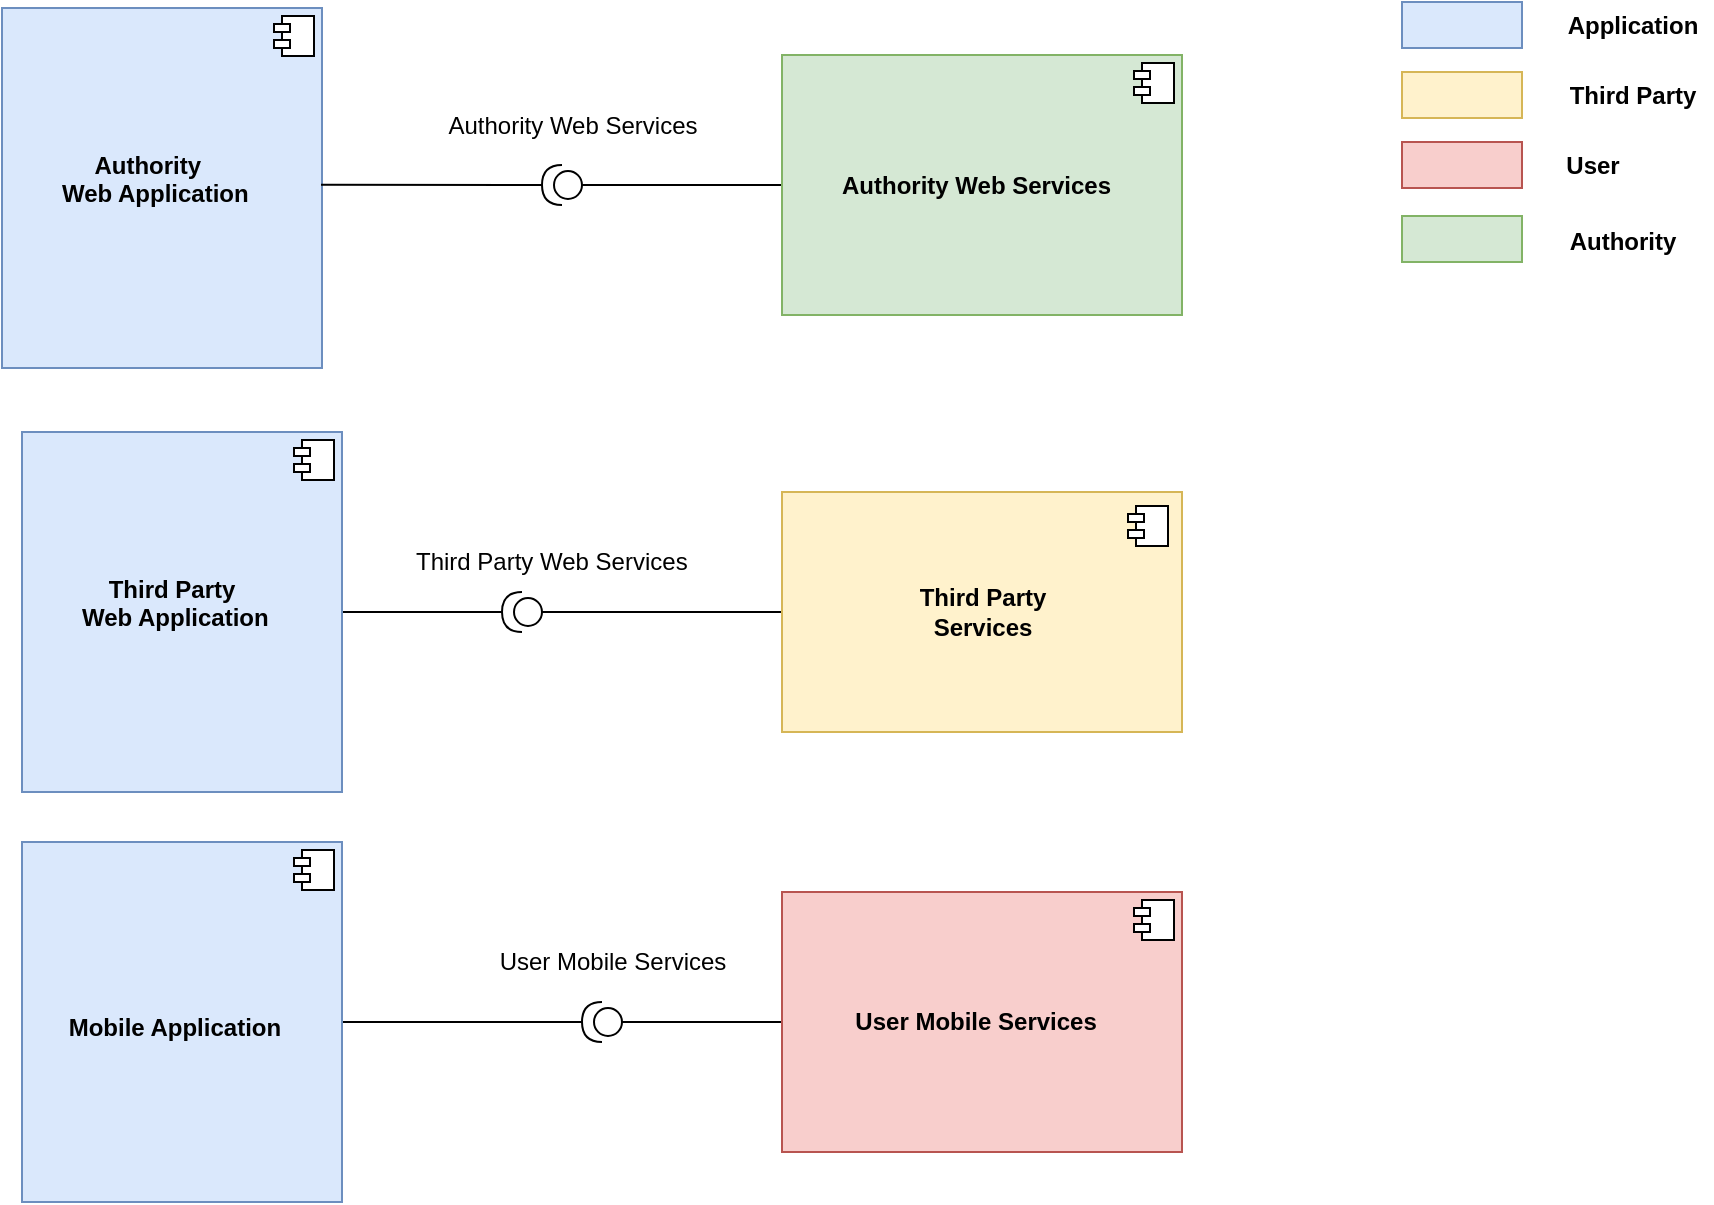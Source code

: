 <mxfile version="12.3.2" type="device" pages="1"><diagram name="Page-1" id="5f0bae14-7c28-e335-631c-24af17079c00"><mxGraphModel dx="281" dy="209" grid="1" gridSize="10" guides="1" tooltips="1" connect="1" arrows="1" fold="1" page="1" pageScale="1" pageWidth="1100" pageHeight="850" background="#ffffff" math="0" shadow="0"><root><mxCell id="0"/><mxCell id="1" parent="0"/><mxCell id="bUiO3ebpMby10QBvk6RA-2" value="&lt;br&gt;&lt;br&gt;&lt;br&gt;&lt;br&gt;&lt;b&gt;&lt;br&gt;&lt;/b&gt;&lt;b&gt;&amp;nbsp; &amp;nbsp; &amp;nbsp; &amp;nbsp; &amp;nbsp; &amp;nbsp; &amp;nbsp; Authority&lt;br&gt;&amp;nbsp; &amp;nbsp; &amp;nbsp; &amp;nbsp; &amp;nbsp;Web Application&lt;/b&gt;" style="align=left;overflow=fill;html=1;fillColor=#dae8fc;strokeColor=#6c8ebf;" parent="1" vertex="1"><mxGeometry x="10" y="53" width="160" height="180" as="geometry"/></mxCell><mxCell id="bUiO3ebpMby10QBvk6RA-3" value="" style="shape=component;jettyWidth=8;jettyHeight=4;" parent="bUiO3ebpMby10QBvk6RA-2" vertex="1"><mxGeometry x="1" width="20" height="20" relative="1" as="geometry"><mxPoint x="-24" y="4" as="offset"/></mxGeometry></mxCell><mxCell id="bUiO3ebpMby10QBvk6RA-6" style="edgeStyle=orthogonalEdgeStyle;rounded=0;orthogonalLoop=1;jettySize=auto;html=1;endArrow=none;endFill=0;" parent="1" source="bUiO3ebpMby10QBvk6RA-4" target="bUiO3ebpMby10QBvk6RA-7" edge="1"><mxGeometry relative="1" as="geometry"><mxPoint x="310" y="560" as="targetPoint"/></mxGeometry></mxCell><mxCell id="bUiO3ebpMby10QBvk6RA-4" value="&lt;br&gt;&lt;br&gt;&lt;br&gt;&lt;br&gt;&lt;b&gt;&lt;br&gt;&lt;br&gt;&amp;nbsp; &amp;nbsp; &amp;nbsp; &amp;nbsp;Mobile Application&lt;br&gt;&lt;/b&gt;" style="align=left;overflow=fill;html=1;fillColor=#dae8fc;strokeColor=#6c8ebf;" parent="1" vertex="1"><mxGeometry x="20" y="470" width="160" height="180" as="geometry"/></mxCell><mxCell id="bUiO3ebpMby10QBvk6RA-5" value="" style="shape=component;jettyWidth=8;jettyHeight=4;" parent="bUiO3ebpMby10QBvk6RA-4" vertex="1"><mxGeometry x="1" width="20" height="20" relative="1" as="geometry"><mxPoint x="-24" y="4" as="offset"/></mxGeometry></mxCell><mxCell id="bUiO3ebpMby10QBvk6RA-17" value="" style="edgeStyle=orthogonalEdgeStyle;rounded=0;orthogonalLoop=1;jettySize=auto;html=1;endArrow=none;endFill=0;" parent="1" source="bUiO3ebpMby10QBvk6RA-7" edge="1"><mxGeometry relative="1" as="geometry"><mxPoint x="400" y="560" as="targetPoint"/></mxGeometry></mxCell><mxCell id="bUiO3ebpMby10QBvk6RA-7" value="" style="shape=providedRequiredInterface;html=1;verticalLabelPosition=bottom;rotation=180;" parent="1" vertex="1"><mxGeometry x="300" y="550" width="20" height="20" as="geometry"/></mxCell><mxCell id="bUiO3ebpMby10QBvk6RA-8" value="User Mobile Services" style="text;html=1;align=center;verticalAlign=middle;resizable=0;points=[];;autosize=1;" parent="1" vertex="1"><mxGeometry x="250" y="520" width="130" height="20" as="geometry"/></mxCell><mxCell id="bUiO3ebpMby10QBvk6RA-12" value="" style="shape=providedRequiredInterface;html=1;verticalLabelPosition=bottom;rotation=180;" parent="1" vertex="1"><mxGeometry x="280" y="131.5" width="20" height="20" as="geometry"/></mxCell><mxCell id="bUiO3ebpMby10QBvk6RA-13" value="Authority Web Services" style="text;html=1;align=center;verticalAlign=middle;resizable=0;points=[];;autosize=1;" parent="1" vertex="1"><mxGeometry x="225" y="101.5" width="140" height="20" as="geometry"/></mxCell><mxCell id="lLFHwgU8RG5AO8-KGOBB-38" value="" style="edgeStyle=orthogonalEdgeStyle;rounded=0;orthogonalLoop=1;jettySize=auto;html=1;endArrow=none;endFill=0;entryX=0;entryY=0.5;entryDx=0;entryDy=0;entryPerimeter=0;" parent="1" source="bUiO3ebpMby10QBvk6RA-20" target="bUiO3ebpMby10QBvk6RA-12" edge="1"><mxGeometry relative="1" as="geometry"><mxPoint x="340" y="143" as="targetPoint"/></mxGeometry></mxCell><mxCell id="bUiO3ebpMby10QBvk6RA-20" value="&lt;br&gt;&lt;br&gt;&lt;br&gt;&lt;br&gt;&lt;b&gt;&amp;nbsp; &amp;nbsp; &amp;nbsp; &amp;nbsp; &amp;nbsp;Authority Web Services&lt;br&gt;&lt;/b&gt;" style="align=left;overflow=fill;html=1;fillColor=#d5e8d4;strokeColor=#82b366;" parent="1" vertex="1"><mxGeometry x="400" y="76.5" width="200" height="130" as="geometry"/></mxCell><mxCell id="bUiO3ebpMby10QBvk6RA-21" value="" style="shape=component;jettyWidth=8;jettyHeight=4;" parent="bUiO3ebpMby10QBvk6RA-20" vertex="1"><mxGeometry x="1" width="20" height="20" relative="1" as="geometry"><mxPoint x="-24" y="4" as="offset"/></mxGeometry></mxCell><mxCell id="bUiO3ebpMby10QBvk6RA-22" value="&lt;b&gt;&lt;br&gt;&lt;br&gt;&lt;br&gt;&lt;br&gt;&amp;nbsp; &amp;nbsp; &amp;nbsp; &amp;nbsp; &amp;nbsp; &amp;nbsp;User Mobile Services&lt;br&gt;&lt;/b&gt;" style="align=left;overflow=fill;html=1;fillColor=#f8cecc;strokeColor=#b85450;" parent="1" vertex="1"><mxGeometry x="400" y="495" width="200" height="130" as="geometry"/></mxCell><mxCell id="bUiO3ebpMby10QBvk6RA-23" value="" style="shape=component;jettyWidth=8;jettyHeight=4;" parent="bUiO3ebpMby10QBvk6RA-22" vertex="1"><mxGeometry x="1" width="20" height="20" relative="1" as="geometry"><mxPoint x="-24" y="4" as="offset"/></mxGeometry></mxCell><mxCell id="bUiO3ebpMby10QBvk6RA-24" value="" style="rounded=0;whiteSpace=wrap;html=1;fillColor=#dae8fc;strokeColor=#6c8ebf;" parent="1" vertex="1"><mxGeometry x="710" y="50" width="60" height="23" as="geometry"/></mxCell><mxCell id="bUiO3ebpMby10QBvk6RA-25" value="" style="rounded=0;whiteSpace=wrap;html=1;fillColor=#f8cecc;strokeColor=#b85450;" parent="1" vertex="1"><mxGeometry x="710" y="120" width="60" height="23" as="geometry"/></mxCell><mxCell id="bUiO3ebpMby10QBvk6RA-26" value="" style="rounded=0;whiteSpace=wrap;html=1;fillColor=#fff2cc;strokeColor=#d6b656;" parent="1" vertex="1"><mxGeometry x="710" y="85" width="60" height="23" as="geometry"/></mxCell><mxCell id="bUiO3ebpMby10QBvk6RA-27" value="&lt;b&gt;Application&lt;/b&gt;" style="text;html=1;align=center;verticalAlign=middle;resizable=0;points=[];;autosize=1;" parent="1" vertex="1"><mxGeometry x="785" y="51.5" width="80" height="20" as="geometry"/></mxCell><mxCell id="bUiO3ebpMby10QBvk6RA-30" value="&lt;b&gt;Third Party&lt;/b&gt;" style="text;html=1;align=center;verticalAlign=middle;resizable=0;points=[];;autosize=1;" parent="1" vertex="1"><mxGeometry x="785" y="86.5" width="80" height="20" as="geometry"/></mxCell><mxCell id="bUiO3ebpMby10QBvk6RA-31" value="&lt;b&gt;User&lt;/b&gt;" style="text;html=1;align=center;verticalAlign=middle;resizable=0;points=[];;autosize=1;" parent="1" vertex="1"><mxGeometry x="785" y="121.5" width="40" height="20" as="geometry"/></mxCell><mxCell id="bUiO3ebpMby10QBvk6RA-47" value="" style="rounded=0;whiteSpace=wrap;html=1;fillColor=#d5e8d4;strokeColor=#82b366;" parent="1" vertex="1"><mxGeometry x="710" y="157" width="60" height="23" as="geometry"/></mxCell><mxCell id="bUiO3ebpMby10QBvk6RA-50" value="Authority" style="text;html=1;align=center;verticalAlign=middle;resizable=0;points=[];;autosize=1;fontStyle=1" parent="1" vertex="1"><mxGeometry x="785" y="160" width="70" height="20" as="geometry"/></mxCell><mxCell id="lLFHwgU8RG5AO8-KGOBB-32" value="" style="edgeStyle=orthogonalEdgeStyle;rounded=0;orthogonalLoop=1;jettySize=auto;html=1;endArrow=none;endFill=0;" parent="1" source="lLFHwgU8RG5AO8-KGOBB-9" edge="1"><mxGeometry relative="1" as="geometry"><mxPoint x="320" y="355" as="targetPoint"/></mxGeometry></mxCell><mxCell id="lLFHwgU8RG5AO8-KGOBB-9" value="&lt;b&gt;Third Party&lt;br&gt;Services&lt;br&gt;&lt;/b&gt;" style="html=1;fillColor=#fff2cc;strokeColor=#d6b656;" parent="1" vertex="1"><mxGeometry x="400" y="295" width="200" height="120" as="geometry"/></mxCell><mxCell id="lLFHwgU8RG5AO8-KGOBB-10" value="" style="shape=component;jettyWidth=8;jettyHeight=4;" parent="lLFHwgU8RG5AO8-KGOBB-9" vertex="1"><mxGeometry x="1" width="20" height="20" relative="1" as="geometry"><mxPoint x="-27" y="7" as="offset"/></mxGeometry></mxCell><mxCell id="lLFHwgU8RG5AO8-KGOBB-29" value="" style="edgeStyle=orthogonalEdgeStyle;rounded=0;orthogonalLoop=1;jettySize=auto;html=1;endArrow=none;endFill=0;" parent="1" source="lLFHwgU8RG5AO8-KGOBB-19" edge="1"><mxGeometry relative="1" as="geometry"><mxPoint x="360" y="355" as="targetPoint"/></mxGeometry></mxCell><mxCell id="lLFHwgU8RG5AO8-KGOBB-19" value="" style="shape=providedRequiredInterface;html=1;verticalLabelPosition=bottom;rotation=-180;" parent="1" vertex="1"><mxGeometry x="260" y="345" width="20" height="20" as="geometry"/></mxCell><mxCell id="lLFHwgU8RG5AO8-KGOBB-25" value="Third Party Web Services" style="text;html=1;resizable=0;points=[];autosize=1;align=left;verticalAlign=top;spacingTop=-4;" parent="1" vertex="1"><mxGeometry x="215" y="320" width="150" height="20" as="geometry"/></mxCell><mxCell id="lLFHwgU8RG5AO8-KGOBB-41" value="" style="edgeStyle=orthogonalEdgeStyle;rounded=0;orthogonalLoop=1;jettySize=auto;html=1;endArrow=none;endFill=0;" parent="1" source="lLFHwgU8RG5AO8-KGOBB-39" target="lLFHwgU8RG5AO8-KGOBB-19" edge="1"><mxGeometry relative="1" as="geometry"/></mxCell><mxCell id="lLFHwgU8RG5AO8-KGOBB-39" value="&lt;br&gt;&lt;br&gt;&lt;br&gt;&lt;br&gt;&lt;b&gt;&lt;br&gt;&lt;/b&gt;&lt;b&gt;&amp;nbsp; &amp;nbsp; &amp;nbsp; &amp;nbsp; &amp;nbsp; &amp;nbsp; &amp;nbsp;Third Party&lt;br&gt;&amp;nbsp; &amp;nbsp; &amp;nbsp; &amp;nbsp; &amp;nbsp;Web Application&lt;/b&gt;" style="align=left;overflow=fill;html=1;fillColor=#dae8fc;strokeColor=#6c8ebf;" parent="1" vertex="1"><mxGeometry x="20" y="265" width="160" height="180" as="geometry"/></mxCell><mxCell id="lLFHwgU8RG5AO8-KGOBB-40" value="" style="shape=component;jettyWidth=8;jettyHeight=4;" parent="lLFHwgU8RG5AO8-KGOBB-39" vertex="1"><mxGeometry x="1" width="20" height="20" relative="1" as="geometry"><mxPoint x="-24" y="4" as="offset"/></mxGeometry></mxCell><mxCell id="lv6g9Fb1_Ei0jdLiArhE-6" value="" style="endArrow=none;html=1;exitX=1;exitY=0.5;exitDx=0;exitDy=0;exitPerimeter=0;entryX=0.997;entryY=0.491;entryDx=0;entryDy=0;entryPerimeter=0;" edge="1" parent="1" source="bUiO3ebpMby10QBvk6RA-12" target="bUiO3ebpMby10QBvk6RA-2"><mxGeometry width="50" height="50" relative="1" as="geometry"><mxPoint x="130" y="720" as="sourcePoint"/><mxPoint x="180" y="670" as="targetPoint"/></mxGeometry></mxCell></root></mxGraphModel></diagram></mxfile>